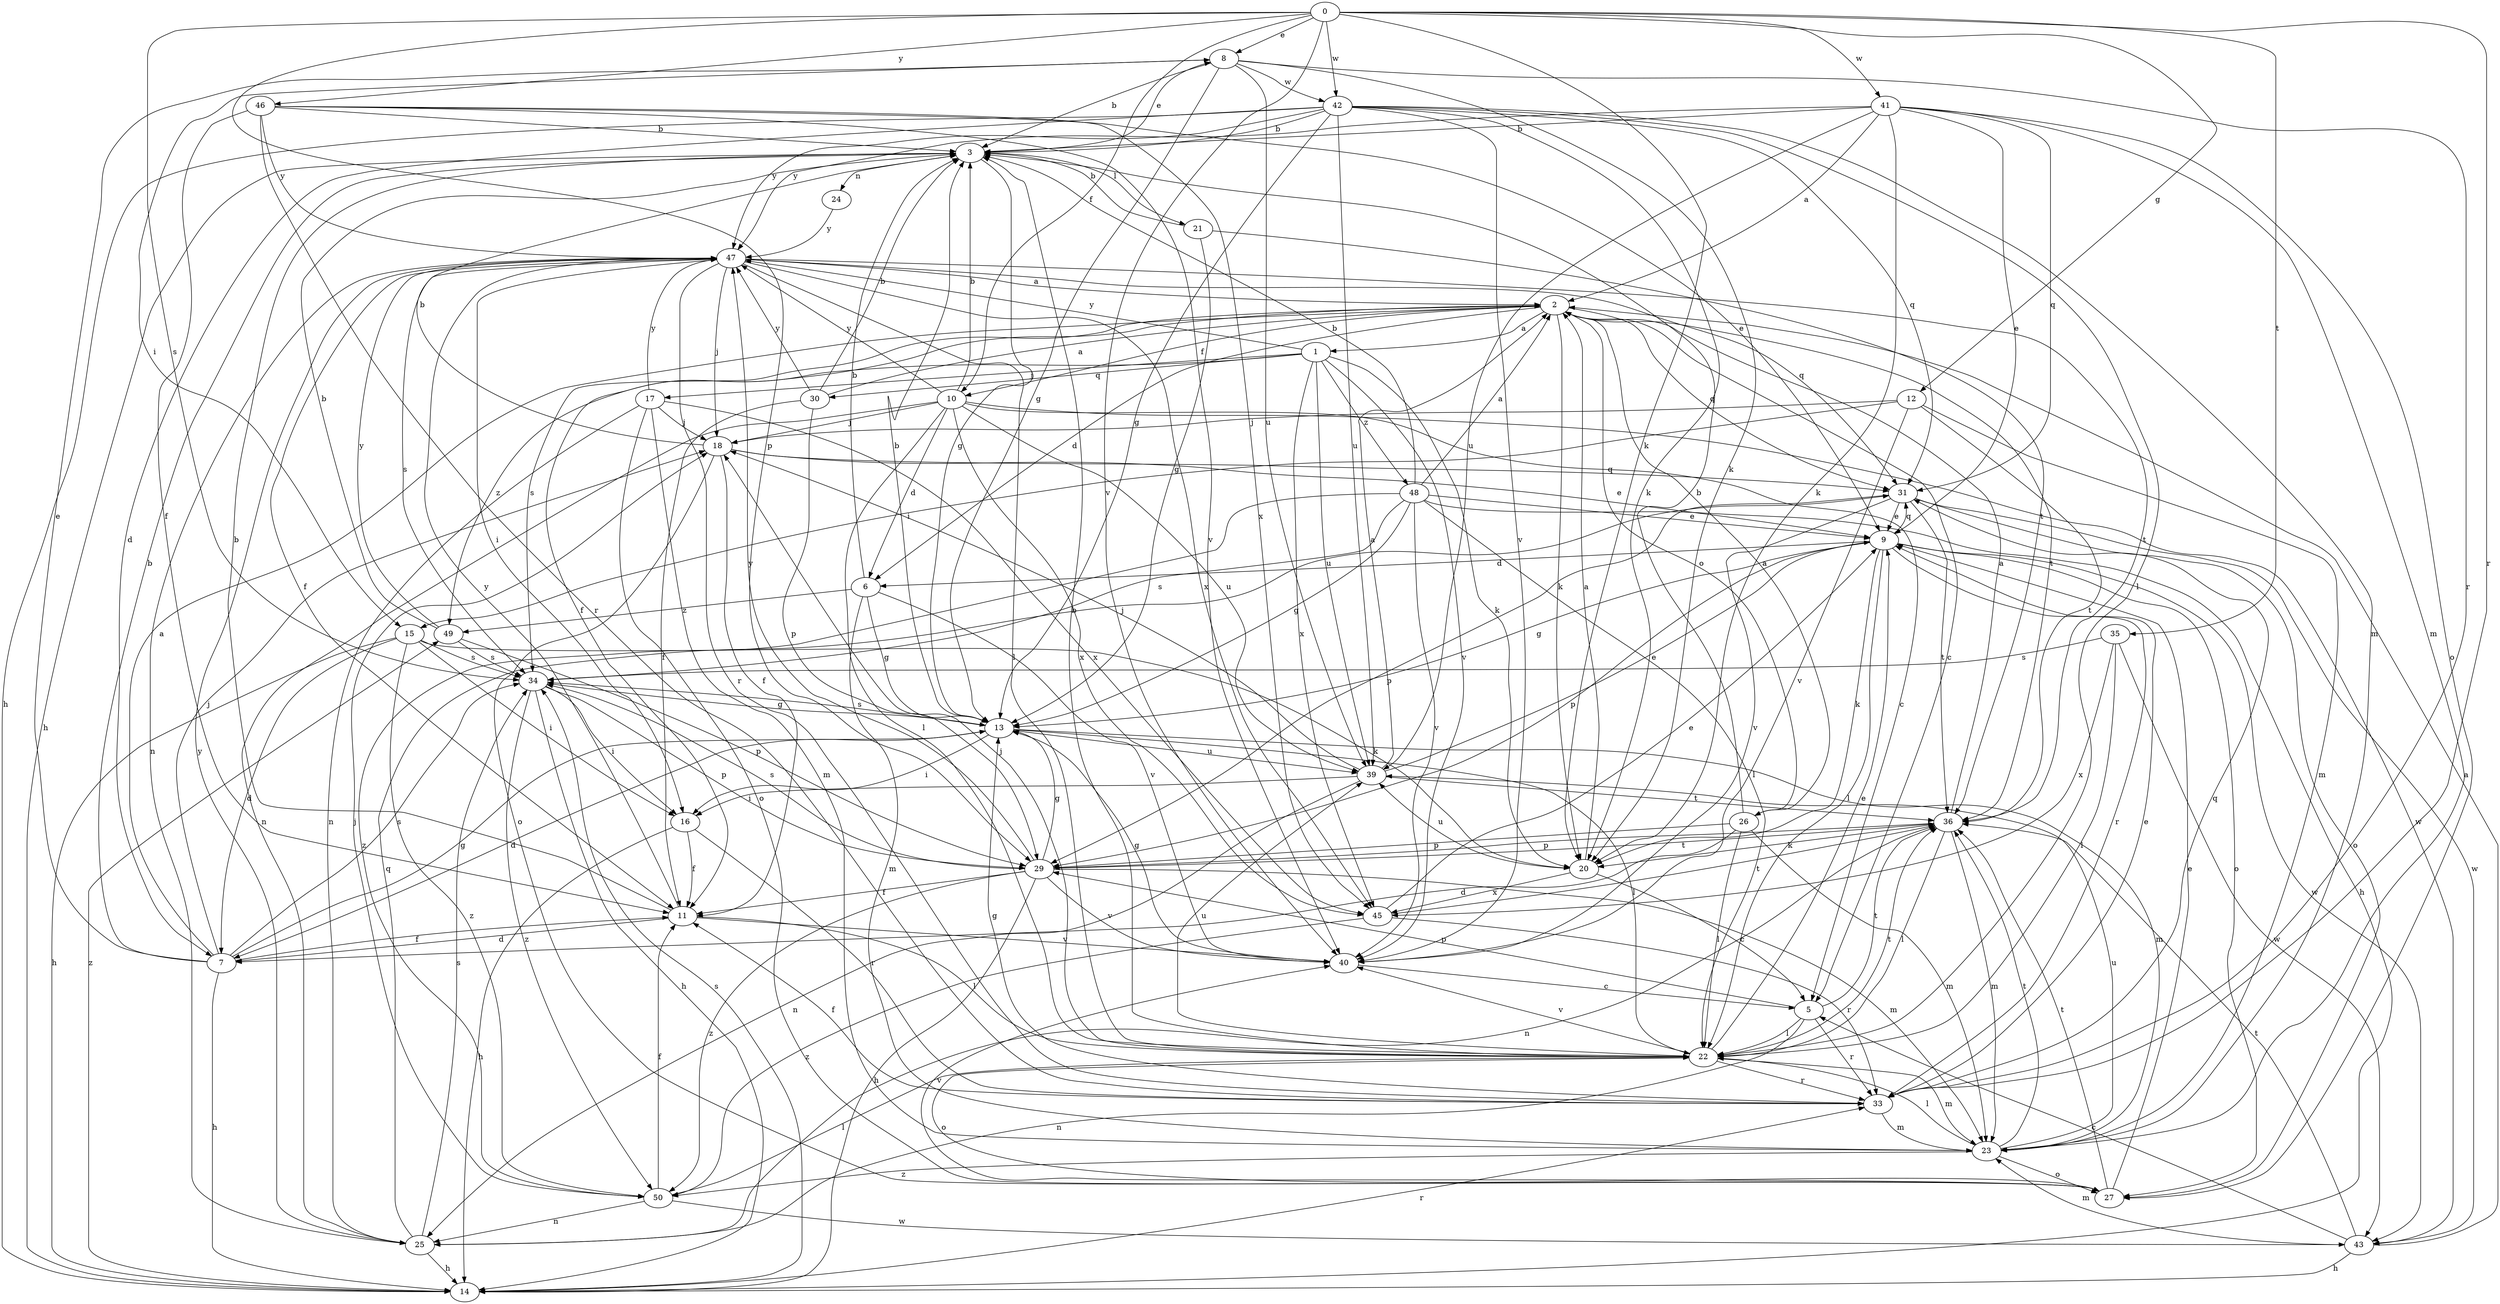 strict digraph  {
0;
1;
2;
3;
5;
6;
7;
8;
9;
10;
11;
12;
13;
14;
15;
16;
17;
18;
20;
21;
22;
23;
24;
25;
26;
27;
29;
30;
31;
33;
34;
35;
36;
39;
40;
41;
42;
43;
45;
46;
47;
48;
49;
50;
0 -> 8  [label=e];
0 -> 10  [label=f];
0 -> 12  [label=g];
0 -> 20  [label=k];
0 -> 29  [label=p];
0 -> 33  [label=r];
0 -> 34  [label=s];
0 -> 35  [label=t];
0 -> 40  [label=v];
0 -> 41  [label=w];
0 -> 42  [label=w];
0 -> 46  [label=y];
1 -> 17  [label=j];
1 -> 20  [label=k];
1 -> 30  [label=q];
1 -> 39  [label=u];
1 -> 40  [label=v];
1 -> 45  [label=x];
1 -> 47  [label=y];
1 -> 48  [label=z];
1 -> 49  [label=z];
2 -> 1  [label=a];
2 -> 5  [label=c];
2 -> 6  [label=d];
2 -> 10  [label=f];
2 -> 11  [label=f];
2 -> 20  [label=k];
2 -> 26  [label=o];
2 -> 31  [label=q];
2 -> 34  [label=s];
2 -> 36  [label=t];
3 -> 8  [label=e];
3 -> 13  [label=g];
3 -> 14  [label=h];
3 -> 21  [label=l];
3 -> 24  [label=n];
5 -> 22  [label=l];
5 -> 25  [label=n];
5 -> 29  [label=p];
5 -> 33  [label=r];
5 -> 36  [label=t];
6 -> 3  [label=b];
6 -> 13  [label=g];
6 -> 23  [label=m];
6 -> 40  [label=v];
6 -> 49  [label=z];
7 -> 2  [label=a];
7 -> 3  [label=b];
7 -> 8  [label=e];
7 -> 11  [label=f];
7 -> 13  [label=g];
7 -> 14  [label=h];
7 -> 18  [label=j];
7 -> 34  [label=s];
8 -> 3  [label=b];
8 -> 13  [label=g];
8 -> 15  [label=i];
8 -> 20  [label=k];
8 -> 33  [label=r];
8 -> 39  [label=u];
8 -> 42  [label=w];
9 -> 6  [label=d];
9 -> 13  [label=g];
9 -> 20  [label=k];
9 -> 22  [label=l];
9 -> 27  [label=o];
9 -> 29  [label=p];
9 -> 31  [label=q];
9 -> 33  [label=r];
9 -> 43  [label=w];
10 -> 3  [label=b];
10 -> 5  [label=c];
10 -> 6  [label=d];
10 -> 18  [label=j];
10 -> 22  [label=l];
10 -> 25  [label=n];
10 -> 39  [label=u];
10 -> 43  [label=w];
10 -> 45  [label=x];
10 -> 47  [label=y];
11 -> 3  [label=b];
11 -> 7  [label=d];
11 -> 22  [label=l];
11 -> 40  [label=v];
11 -> 47  [label=y];
12 -> 15  [label=i];
12 -> 18  [label=j];
12 -> 23  [label=m];
12 -> 36  [label=t];
12 -> 40  [label=v];
13 -> 3  [label=b];
13 -> 7  [label=d];
13 -> 16  [label=i];
13 -> 22  [label=l];
13 -> 23  [label=m];
13 -> 34  [label=s];
13 -> 39  [label=u];
14 -> 33  [label=r];
14 -> 34  [label=s];
14 -> 49  [label=z];
15 -> 7  [label=d];
15 -> 14  [label=h];
15 -> 16  [label=i];
15 -> 20  [label=k];
15 -> 34  [label=s];
15 -> 50  [label=z];
16 -> 11  [label=f];
16 -> 14  [label=h];
16 -> 33  [label=r];
17 -> 18  [label=j];
17 -> 23  [label=m];
17 -> 25  [label=n];
17 -> 27  [label=o];
17 -> 45  [label=x];
17 -> 47  [label=y];
18 -> 3  [label=b];
18 -> 9  [label=e];
18 -> 11  [label=f];
18 -> 27  [label=o];
18 -> 31  [label=q];
20 -> 2  [label=a];
20 -> 5  [label=c];
20 -> 39  [label=u];
20 -> 45  [label=x];
21 -> 3  [label=b];
21 -> 13  [label=g];
21 -> 36  [label=t];
22 -> 3  [label=b];
22 -> 9  [label=e];
22 -> 18  [label=j];
22 -> 23  [label=m];
22 -> 27  [label=o];
22 -> 33  [label=r];
22 -> 36  [label=t];
22 -> 39  [label=u];
22 -> 40  [label=v];
23 -> 22  [label=l];
23 -> 27  [label=o];
23 -> 36  [label=t];
23 -> 39  [label=u];
23 -> 50  [label=z];
24 -> 47  [label=y];
25 -> 14  [label=h];
25 -> 31  [label=q];
25 -> 34  [label=s];
25 -> 47  [label=y];
26 -> 2  [label=a];
26 -> 3  [label=b];
26 -> 7  [label=d];
26 -> 22  [label=l];
26 -> 23  [label=m];
26 -> 29  [label=p];
27 -> 9  [label=e];
27 -> 36  [label=t];
27 -> 40  [label=v];
29 -> 11  [label=f];
29 -> 13  [label=g];
29 -> 14  [label=h];
29 -> 23  [label=m];
29 -> 34  [label=s];
29 -> 36  [label=t];
29 -> 40  [label=v];
29 -> 47  [label=y];
29 -> 50  [label=z];
30 -> 2  [label=a];
30 -> 3  [label=b];
30 -> 11  [label=f];
30 -> 29  [label=p];
30 -> 47  [label=y];
31 -> 9  [label=e];
31 -> 27  [label=o];
31 -> 29  [label=p];
31 -> 36  [label=t];
31 -> 40  [label=v];
31 -> 43  [label=w];
33 -> 9  [label=e];
33 -> 11  [label=f];
33 -> 13  [label=g];
33 -> 23  [label=m];
33 -> 31  [label=q];
34 -> 13  [label=g];
34 -> 14  [label=h];
34 -> 16  [label=i];
34 -> 29  [label=p];
34 -> 50  [label=z];
35 -> 22  [label=l];
35 -> 34  [label=s];
35 -> 43  [label=w];
35 -> 45  [label=x];
36 -> 2  [label=a];
36 -> 20  [label=k];
36 -> 22  [label=l];
36 -> 23  [label=m];
36 -> 25  [label=n];
36 -> 29  [label=p];
39 -> 2  [label=a];
39 -> 9  [label=e];
39 -> 16  [label=i];
39 -> 18  [label=j];
39 -> 25  [label=n];
39 -> 36  [label=t];
40 -> 5  [label=c];
40 -> 13  [label=g];
41 -> 2  [label=a];
41 -> 3  [label=b];
41 -> 9  [label=e];
41 -> 20  [label=k];
41 -> 23  [label=m];
41 -> 27  [label=o];
41 -> 31  [label=q];
41 -> 39  [label=u];
41 -> 47  [label=y];
42 -> 3  [label=b];
42 -> 7  [label=d];
42 -> 13  [label=g];
42 -> 14  [label=h];
42 -> 20  [label=k];
42 -> 22  [label=l];
42 -> 23  [label=m];
42 -> 31  [label=q];
42 -> 39  [label=u];
42 -> 40  [label=v];
42 -> 47  [label=y];
43 -> 2  [label=a];
43 -> 5  [label=c];
43 -> 14  [label=h];
43 -> 23  [label=m];
43 -> 36  [label=t];
45 -> 9  [label=e];
45 -> 33  [label=r];
45 -> 36  [label=t];
45 -> 50  [label=z];
46 -> 3  [label=b];
46 -> 9  [label=e];
46 -> 11  [label=f];
46 -> 33  [label=r];
46 -> 40  [label=v];
46 -> 45  [label=x];
46 -> 47  [label=y];
47 -> 2  [label=a];
47 -> 11  [label=f];
47 -> 16  [label=i];
47 -> 18  [label=j];
47 -> 22  [label=l];
47 -> 25  [label=n];
47 -> 31  [label=q];
47 -> 33  [label=r];
47 -> 34  [label=s];
47 -> 36  [label=t];
47 -> 45  [label=x];
48 -> 2  [label=a];
48 -> 3  [label=b];
48 -> 9  [label=e];
48 -> 13  [label=g];
48 -> 14  [label=h];
48 -> 22  [label=l];
48 -> 34  [label=s];
48 -> 40  [label=v];
48 -> 50  [label=z];
49 -> 3  [label=b];
49 -> 29  [label=p];
49 -> 34  [label=s];
49 -> 47  [label=y];
50 -> 11  [label=f];
50 -> 18  [label=j];
50 -> 22  [label=l];
50 -> 25  [label=n];
50 -> 43  [label=w];
}
